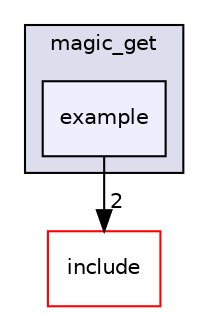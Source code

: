 digraph "externals/magic_get/example" {
  compound=true
  node [ fontsize="10", fontname="Helvetica"];
  edge [ labelfontsize="10", labelfontname="Helvetica"];
  subgraph clusterdir_94bc2fcf8495699bdc431230d5c4b75e {
    graph [ bgcolor="#ddddee", pencolor="black", label="magic_get" fontname="Helvetica", fontsize="10", URL="dir_94bc2fcf8495699bdc431230d5c4b75e.html"]
  dir_39ec8d4143920b5408e2870e79b05d4c [shape=box, label="example", style="filled", fillcolor="#eeeeff", pencolor="black", URL="dir_39ec8d4143920b5408e2870e79b05d4c.html"];
  }
  dir_ef55966fe9be6878d4242767a3adebe0 [shape=box label="include" fillcolor="white" style="filled" color="red" URL="dir_ef55966fe9be6878d4242767a3adebe0.html"];
  dir_39ec8d4143920b5408e2870e79b05d4c->dir_ef55966fe9be6878d4242767a3adebe0 [headlabel="2", labeldistance=1.5 headhref="dir_001660_001661.html"];
}
